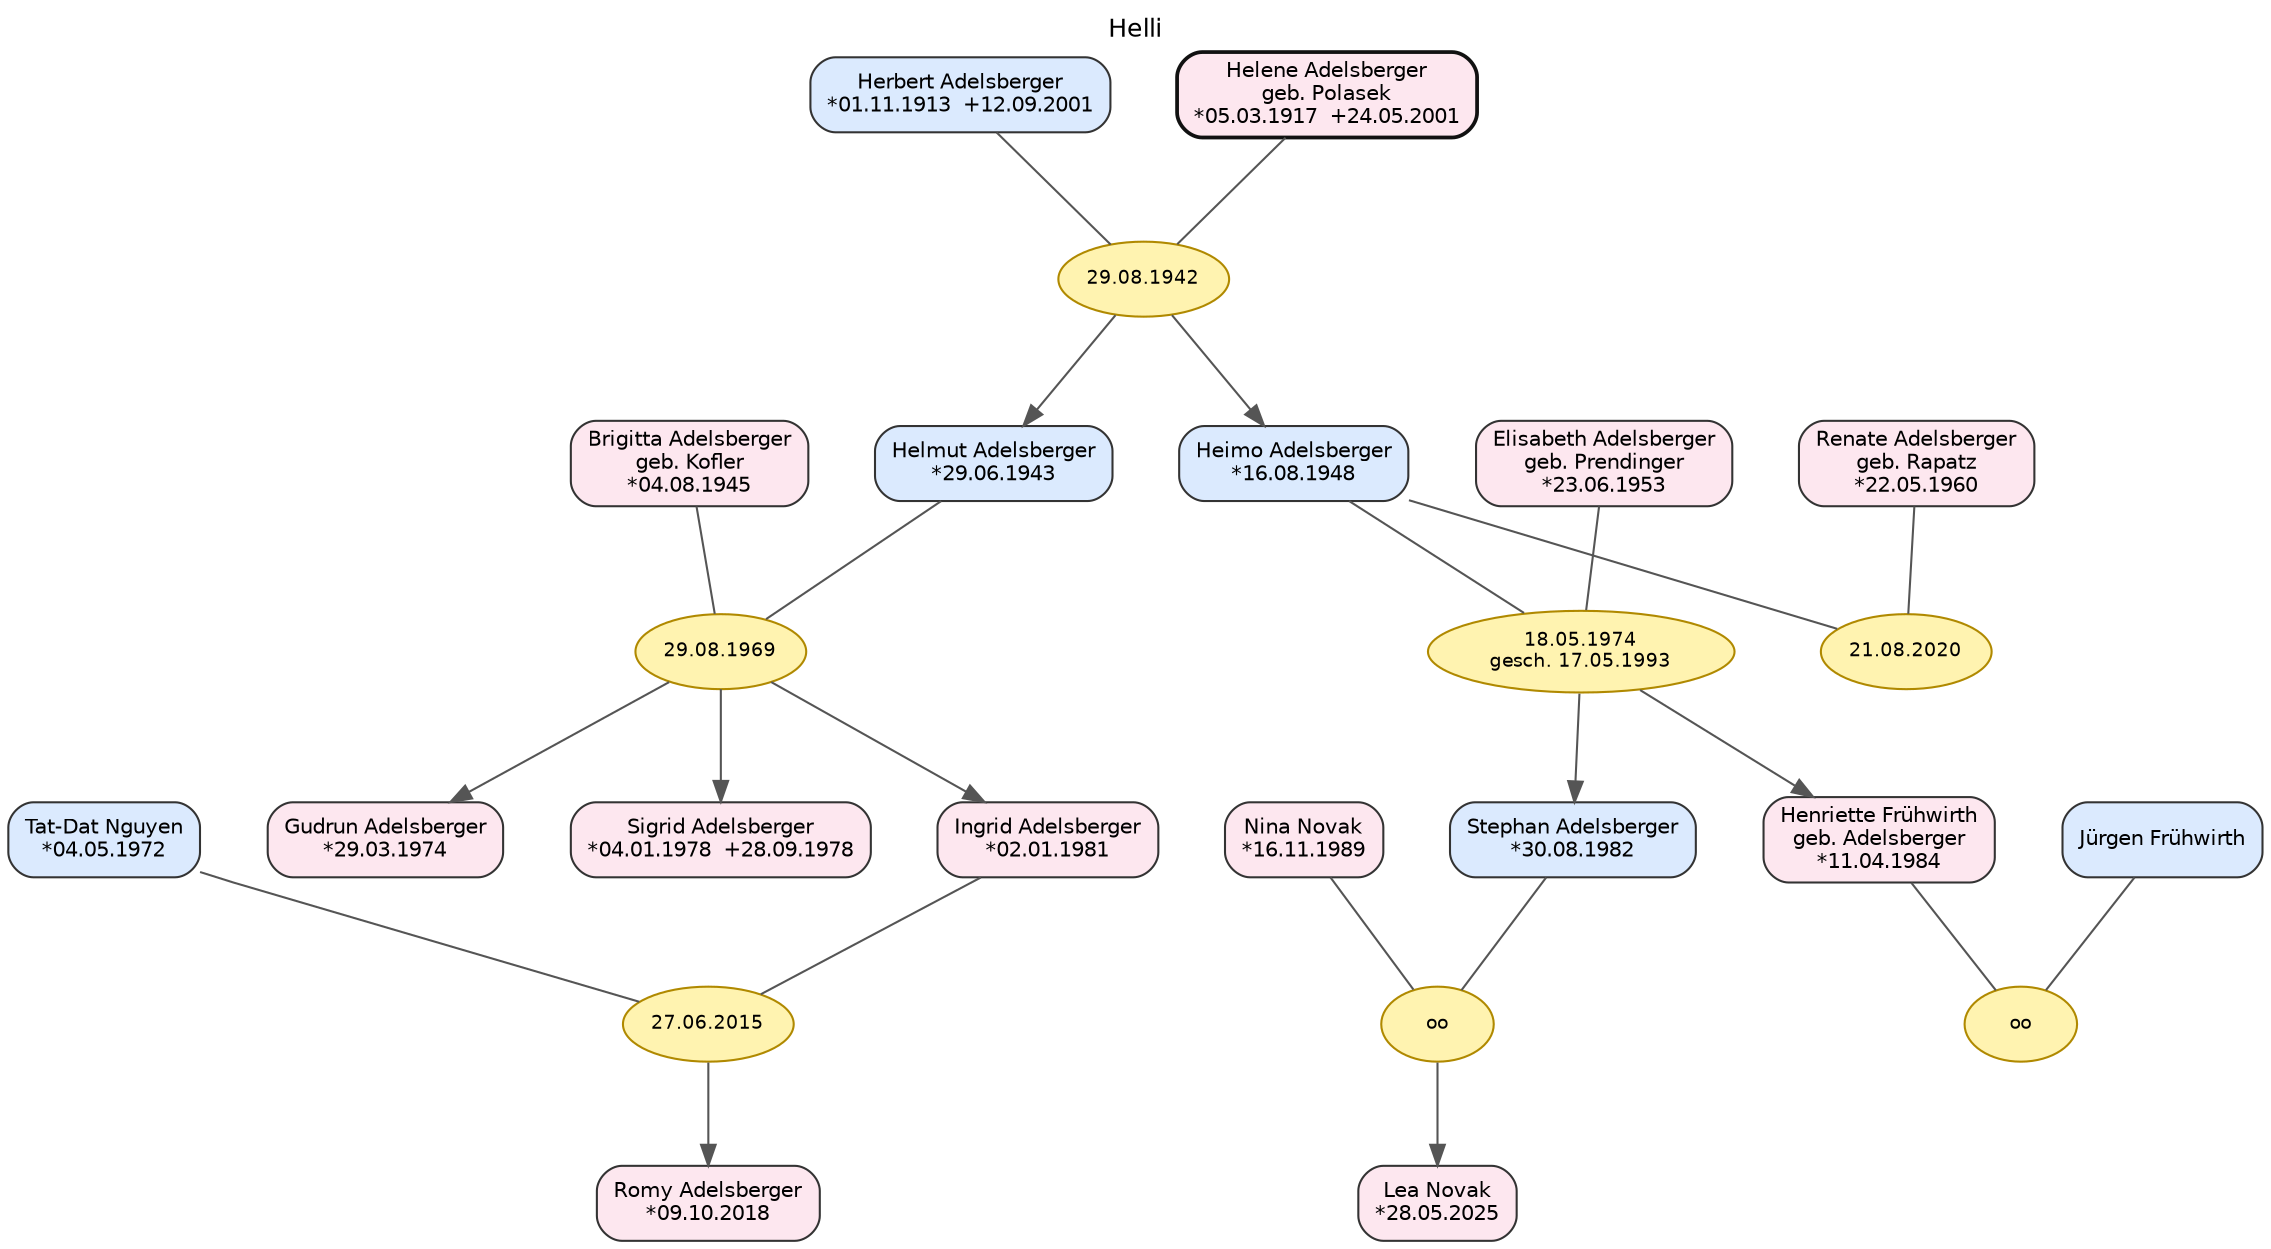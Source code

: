 // Helli
digraph {
	concentrate=false nodesep=0.45 overlap=false rankdir=TB ranksep=0.70 splines=polyline
	graph [fontname="DejaVu Sans" fontsize=12 label=Helli labelloc=t]
	node [color="#333333" fontname="DejaVu Sans" fontsize=10 shape=box style="rounded,filled"]
	edge [color="#555555" fontname="DejaVu Sans"]
	g6p09 [label="Tat-Dat Nguyen
*04.05.1972" fillcolor="#dbeafe" id=P_g6p09]
	att32 [label="Gudrun Adelsberger
*29.03.1974" fillcolor="#fde7ef" id=P_att32]
	g6p13 [label="Jürgen Frühwirth" fillcolor="#dbeafe" id=P_g6p13]
	g6p02 [label="Brigitta Adelsberger
geb. Kofler
*04.08.1945" fillcolor="#fde7ef" id=P_g6p02]
	att05 [label="Herbert Adelsberger
*01.11.1913  +12.09.2001" fillcolor="#dbeafe" id=P_att05]
	att07 [label="Heimo Adelsberger
*16.08.1948" fillcolor="#dbeafe" id=P_att07]
	att34 [label="Ingrid Adelsberger
*02.01.1981" fillcolor="#fde7ef" id=P_att34]
	att21 [label="Stephan Adelsberger
*30.08.1982" fillcolor="#dbeafe" id=P_att21]
	att35 [label="Henriette Frühwirth
geb. Adelsberger
*11.04.1984" fillcolor="#fde7ef" id=P_att35]
	att08 [label="Renate Adelsberger
geb. Rapatz
*22.05.1960" fillcolor="#fde7ef" id=P_att08]
	att41 [label="Lea Novak
*28.05.2025" fillcolor="#fde7ef" id=P_att41]
	g6p10 [label="Romy Adelsberger
*09.10.2018" fillcolor="#fde7ef" id=P_g6p10]
	attS02 [label="Nina Novak
*16.11.1989" fillcolor="#fde7ef" id=P_attS02]
	att06 [label="Helene Adelsberger
geb. Polasek
*05.03.1917  +24.05.2001" color="#111111" fillcolor="#fde7ef" id=P_att06 penwidth=1.8]
	att33 [label="Sigrid Adelsberger
*04.01.1978  +28.09.1978" fillcolor="#fde7ef" id=P_att33]
	att36 [label="Helmut Adelsberger
*29.06.1943" fillcolor="#dbeafe" id=P_att36]
	att14 [label="Elisabeth Adelsberger
geb. Prendinger
*23.06.1953" fillcolor="#fde7ef" id=P_att14]
	M_attF5 [label="18.05.1974
gesch. 17.05.1993" color="#b08900" fillcolor="#fff3b0" fontsize=9 id=M_attF5 shape=ellipse style=filled]
	subgraph rank_attF5 {
		rank=same
		att07
		att14
	}
	att07 -> att14 [constraint=true minlen=0 style=invis weight=3600]
	att07 -> M_attF5 [dir=none minlen=1 weight=60]
	att14 -> M_attF5 [dir=none minlen=1 weight=60]
	subgraph kids_attF5 {
		rank=same
		att21
		att35
	}
	M_attF5 -> att21
	M_attF5 -> att35
	att21 -> att35 [constraint=true minlen=0 style=invis weight=1400]
	subgraph pair_att21 {
		rank=same
		att21
		attS02
	}
	att21 -> attS02 [constraint=true minlen=0 style=invis weight=2600]
	attS02 -> att35 [constraint=true minlen=0 style=invis weight=2000]
	subgraph pair_att35 {
		rank=same
		att35
		g6p13
	}
	g6p13 -> att35 [constraint=true minlen=0 style=invis weight=2600]
	M_g6F2 [label="27.06.2015" color="#b08900" fillcolor="#fff3b0" fontsize=9 id=M_g6F2 shape=ellipse style=filled]
	subgraph rank_g6F2 {
		rank=same
		g6p09
		att34
	}
	g6p09 -> att34 [constraint=true minlen=0 style=invis weight=3600]
	g6p09 -> M_g6F2 [dir=none minlen=1 weight=60]
	att34 -> M_g6F2 [dir=none minlen=1 weight=60]
	subgraph kids_g6F2 {
		rank=same
		g6p10
	}
	M_g6F2 -> g6p10
	M_attF3 [label="21.08.2020" color="#b08900" fillcolor="#fff3b0" fontsize=9 id=M_attF3 shape=ellipse style=filled]
	subgraph rank_attF3 {
		rank=same
		att07
		att08
	}
	att07 -> att08 [constraint=true minlen=0 style=invis weight=3600]
	att07 -> M_attF3 [dir=none minlen=1 weight=60]
	att08 -> M_attF3 [dir=none minlen=1 weight=60]
	M_g6F1 [label="29.08.1969" color="#b08900" fillcolor="#fff3b0" fontsize=9 id=M_g6F1 shape=ellipse style=filled]
	subgraph rank_g6F1 {
		rank=same
		att36
		g6p02
	}
	att36 -> g6p02 [constraint=true minlen=0 style=invis weight=3600]
	att36 -> M_g6F1 [dir=none minlen=1 weight=60]
	g6p02 -> M_g6F1 [dir=none minlen=1 weight=60]
	subgraph kids_g6F1 {
		rank=same
		att32
		att33
		att34
	}
	M_g6F1 -> att32
	M_g6F1 -> att33
	M_g6F1 -> att34
	att32 -> att33 [constraint=true minlen=0 style=invis weight=1400]
	att33 -> att34 [constraint=true minlen=0 style=invis weight=1400]
	subgraph pair_att34 {
		rank=same
		att34
		g6p09
	}
	g6p09 -> att34 [constraint=true minlen=0 style=invis weight=2600]
	M_g6F5 [label=oo color="#b08900" fillcolor="#fff3b0" fontsize=9 id=M_g6F5 shape=ellipse style=filled]
	subgraph rank_g6F5 {
		rank=same
		g6p13
		att35
	}
	g6p13 -> att35 [constraint=true minlen=0 style=invis weight=3600]
	g6p13 -> M_g6F5 [dir=none minlen=1 weight=60]
	att35 -> M_g6F5 [dir=none minlen=1 weight=60]
	M_attF2 [label="29.08.1942" color="#b08900" fillcolor="#fff3b0" fontsize=9 id=M_attF2 shape=ellipse style=filled]
	subgraph rank_attF2 {
		rank=same
		att05
		att06
	}
	att05 -> att06 [constraint=true minlen=0 style=invis weight=3600]
	att05 -> M_attF2 [dir=none minlen=1 weight=60]
	att06 -> M_attF2 [dir=none minlen=1 weight=60]
	subgraph kids_attF2 {
		rank=same
		att36
		att07
	}
	M_attF2 -> att36
	M_attF2 -> att07
	att36 -> att07 [constraint=true minlen=0 style=invis weight=1400]
	subgraph pair_att36 {
		rank=same
		att36
		g6p02
	}
	att36 -> g6p02 [constraint=true minlen=0 style=invis weight=2600]
	g6p02 -> att07 [constraint=true minlen=0 style=invis weight=2000]
	subgraph pair_att07 {
		rank=same
		att07
		att14
	}
	att07 -> att14 [constraint=true minlen=0 style=invis weight=2600]
	M_attF10 [label=oo color="#b08900" fillcolor="#fff3b0" fontsize=9 id=M_attF10 shape=ellipse style=filled]
	subgraph rank_attF10 {
		rank=same
		att21
		attS02
	}
	att21 -> attS02 [constraint=true minlen=0 style=invis weight=3600]
	att21 -> M_attF10 [dir=none minlen=1 weight=60]
	attS02 -> M_attF10 [dir=none minlen=1 weight=60]
	subgraph kids_attF10 {
		rank=same
		att41
	}
	M_attF10 -> att41
	subgraph gen_0 {
		rank=same
		att06
		att05
	}
	subgraph gen_1 {
		rank=same
		att36
		att07
		g6p02
		att14
		att08
	}
	subgraph gen_2 {
		rank=same
		att32
		att33
		att34
		att21
		att35
		g6p09
		attS02
		g6p13
	}
	subgraph gen_3 {
		rank=same
		g6p10
		att41
	}
	att05 -> att06 [constraint=true minlen=0 style=invis weight=1800]
	att06 -> att05 [constraint=true minlen=0 style=invis weight=1800]
	att07 -> att14 [constraint=true minlen=0 style=invis weight=1800]
	att07 -> att08 [constraint=true minlen=0 style=invis weight=1800]
	att14 -> att07 [constraint=true minlen=0 style=invis weight=1800]
	att08 -> att07 [constraint=true minlen=0 style=invis weight=1800]
	att21 -> attS02 [constraint=true minlen=0 style=invis weight=1800]
	attS02 -> att21 [constraint=true minlen=0 style=invis weight=1800]
	att36 -> g6p02 [constraint=true minlen=0 style=invis weight=1800]
	g6p02 -> att36 [constraint=true minlen=0 style=invis weight=1800]
	g6p09 -> att34 [constraint=true minlen=0 style=invis weight=1800]
	att34 -> g6p09 [constraint=true minlen=0 style=invis weight=1800]
	g6p13 -> att35 [constraint=true minlen=0 style=invis weight=1800]
	att35 -> g6p13 [constraint=true minlen=0 style=invis weight=1800]
}

